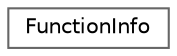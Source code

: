 digraph "Иерархия классов. Графический вид."
{
 // LATEX_PDF_SIZE
  bgcolor="transparent";
  edge [fontname=Helvetica,fontsize=10,labelfontname=Helvetica,labelfontsize=10];
  node [fontname=Helvetica,fontsize=10,shape=box,height=0.2,width=0.4];
  rankdir="LR";
  Node0 [label="FunctionInfo",height=0.2,width=0.4,color="grey40", fillcolor="white", style="filled",URL="$class_function_info.html",tooltip="Класс, содержащий в себе информацию о функции"];
}
